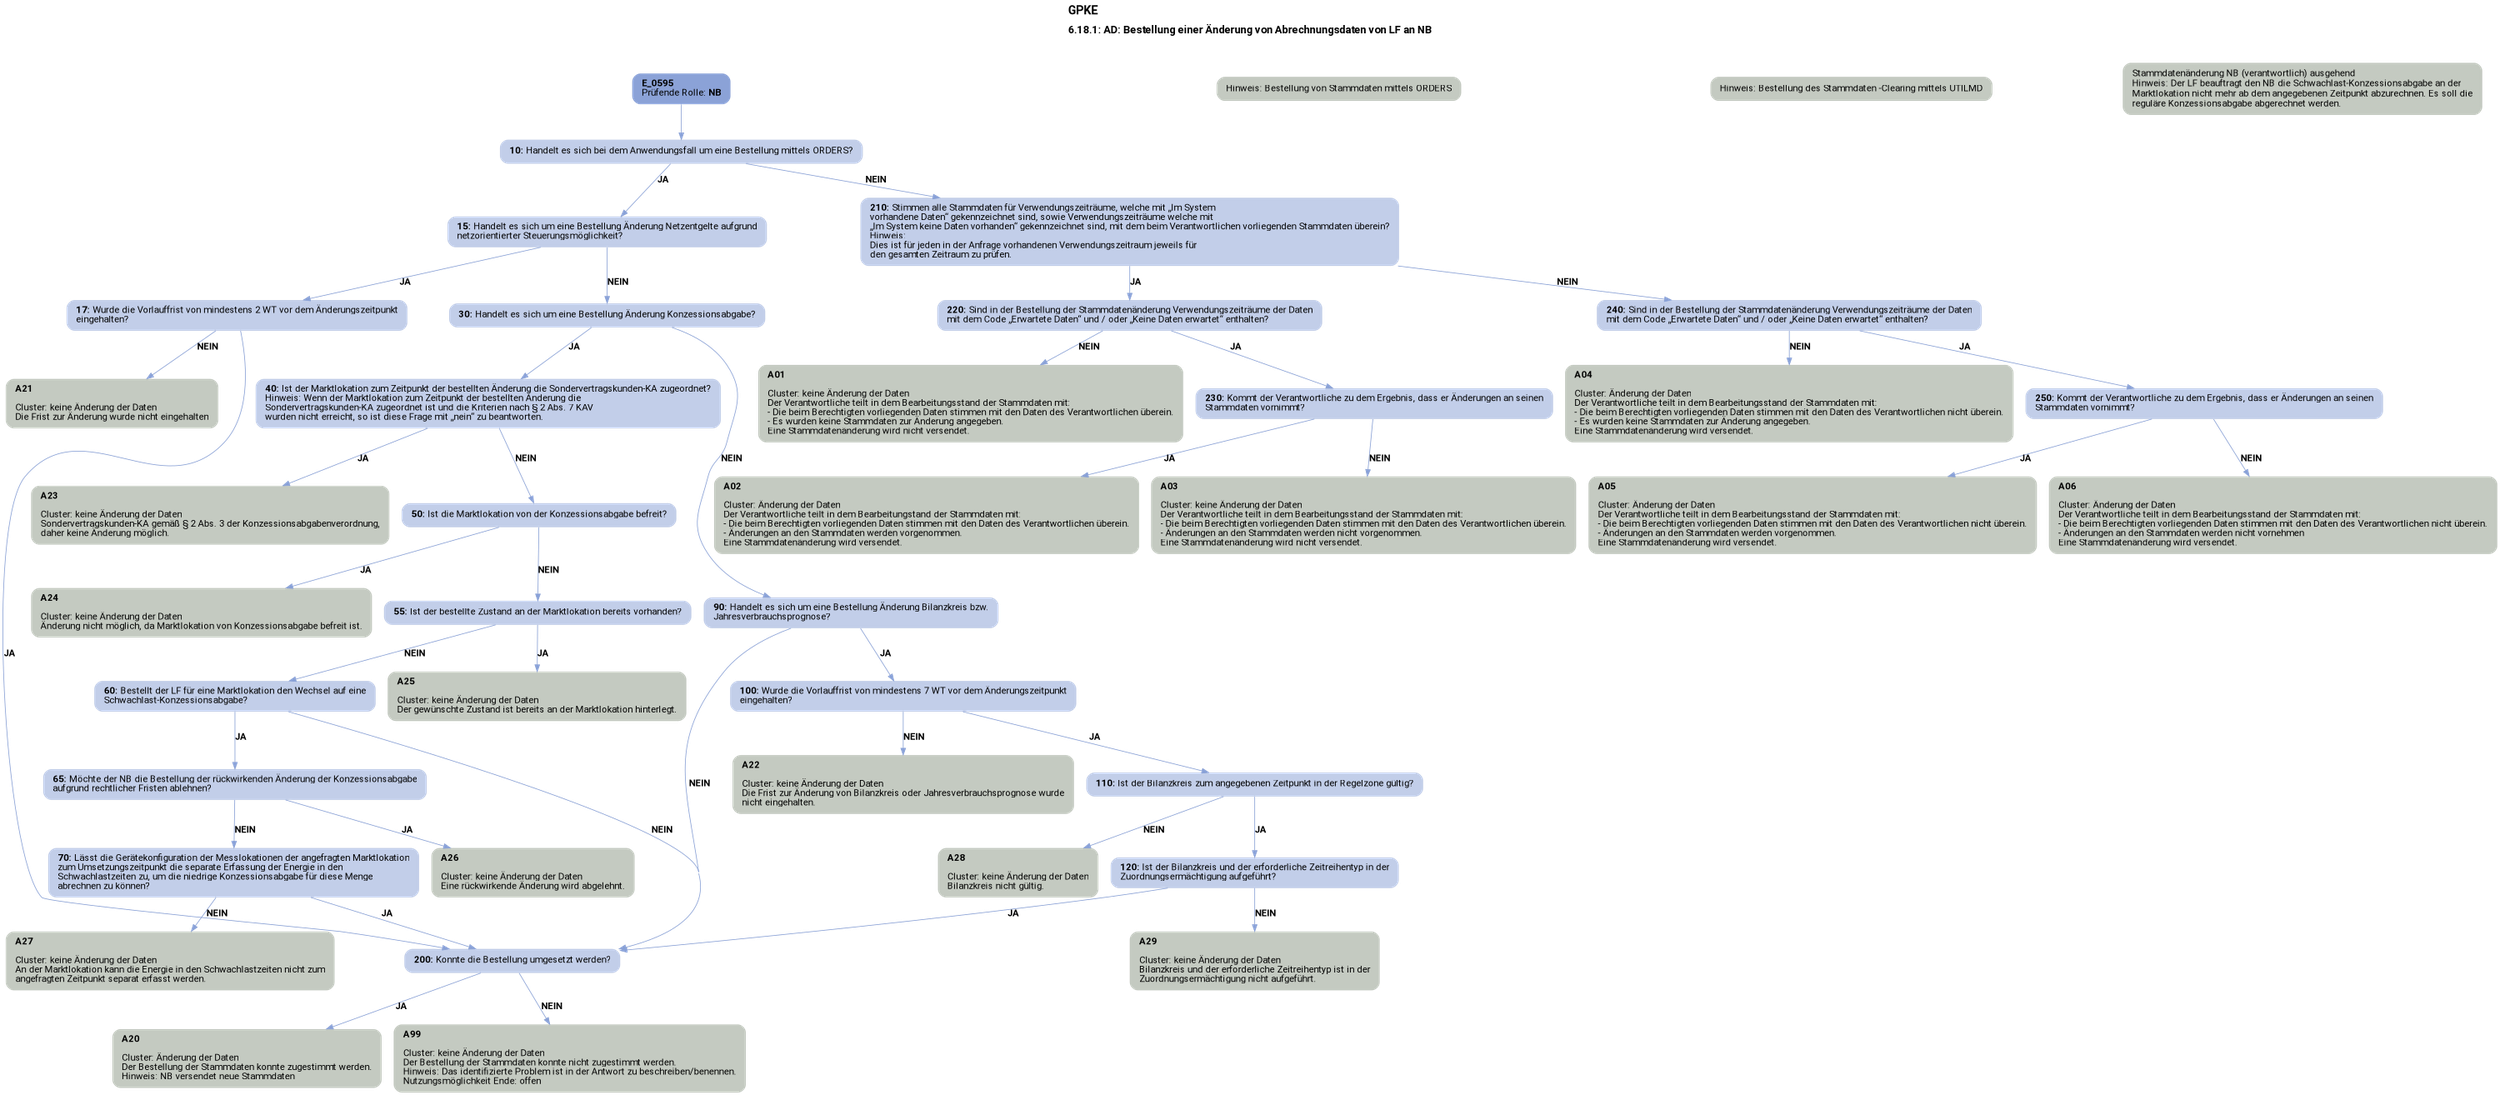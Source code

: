 digraph D {
    labelloc="t";
    label=<<B><FONT POINT-SIZE="18">GPKE</FONT></B><BR align="left"/><BR/><B><FONT POINT-SIZE="16">6.18.1: AD: Bestellung einer Änderung von Abrechnungsdaten von LF an NB</FONT></B><BR align="left"/><BR/><BR/><BR/>>;
    ratio="compress";
    concentrate=true;
    pack=true;
    rankdir=TB;
    packmode="array";
    size="20,20";
    fontsize=12;
    "Start" [margin="0.2,0.12", shape=box, style="filled,rounded", penwidth=0.0, fillcolor="#8ba2d7", label=<<B>E_0595</B><BR align="left"/><FONT>Prüfende Rolle: <B>NB</B></FONT><BR align="center"/>>, fontname="Roboto, sans-serif"];
    "10" [margin="0.2,0.12", shape=box, style="filled,rounded", penwidth=0.0, fillcolor="#c2cee9", label=<<B>10: </B>Handelt es sich bei dem Anwendungsfall um eine Bestellung mittels ORDERS?<BR align="left"/>>, fontname="Roboto, sans-serif"];
    "Hinweis: Bestellung von Stammdaten mittels ORDERS" [margin="0.2,0.12", shape=box, style="filled,rounded", penwidth=0.0, fillcolor="#c4cac1", label=<<FONT>Hinweis: Bestellung von Stammdaten mittels ORDERS<BR align="left"/></FONT>>, fontname="Roboto, sans-serif"];
    "Hinweis: Bestellung des Stammdaten -Clearing mittels UTILMD" [margin="0.2,0.12", shape=box, style="filled,rounded", penwidth=0.0, fillcolor="#c4cac1", label=<<FONT>Hinweis: Bestellung des Stammdaten -Clearing mittels UTILMD<BR align="left"/></FONT>>, fontname="Roboto, sans-serif"];
    "15" [margin="0.2,0.12", shape=box, style="filled,rounded", penwidth=0.0, fillcolor="#c2cee9", label=<<B>15: </B>Handelt es sich um eine Bestellung Änderung Netzentgelte aufgrund<BR align="left"/>netzorientierter Steuerungsmöglichkeit?<BR align="left"/>>, fontname="Roboto, sans-serif"];
    "17" [margin="0.2,0.12", shape=box, style="filled,rounded", penwidth=0.0, fillcolor="#c2cee9", label=<<B>17: </B>Wurde die Vorlauffrist von mindestens 2 WT vor dem Änderungszeitpunkt<BR align="left"/>eingehalten?<BR align="left"/>>, fontname="Roboto, sans-serif"];
    "A21" [margin="0.2,0.12", shape=box, style="filled,rounded", penwidth=0.0, fillcolor="#c4cac1", label=<<B>A21</B><BR align="left"/><BR align="left"/><FONT>Cluster: keine Änderung der Daten<BR align="left"/>Die Frist zur Änderung wurde nicht eingehalten<BR align="left"/></FONT>>, fontname="Roboto, sans-serif"];
    "30" [margin="0.2,0.12", shape=box, style="filled,rounded", penwidth=0.0, fillcolor="#c2cee9", label=<<B>30: </B>Handelt es sich um eine Bestellung Änderung Konzessionsabgabe?<BR align="left"/>>, fontname="Roboto, sans-serif"];
    "40" [margin="0.2,0.12", shape=box, style="filled,rounded", penwidth=0.0, fillcolor="#c2cee9", label=<<B>40: </B>Ist der Marktlokation zum Zeitpunkt der bestellten Änderung die Sondervertragskunden-KA zugeordnet?<BR align="left"/>Hinweis: Wenn der Marktlokation zum Zeitpunkt der bestellten Änderung die<BR align="left"/>Sondervertragskunden-KA zugeordnet ist und die Kriterien nach § 2 Abs. 7 KAV<BR align="left"/>wurden nicht erreicht, so ist diese Frage mit „nein“ zu beantworten.<BR align="left"/>>, fontname="Roboto, sans-serif"];
    "A23" [margin="0.2,0.12", shape=box, style="filled,rounded", penwidth=0.0, fillcolor="#c4cac1", label=<<B>A23</B><BR align="left"/><BR align="left"/><FONT>Cluster: keine Änderung der Daten<BR align="left"/>Sondervertragskunden-KA gemäß § 2 Abs. 3 der Konzessionsabgabenverordnung,<BR align="left"/>daher keine Änderung möglich.<BR align="left"/></FONT>>, fontname="Roboto, sans-serif"];
    "50" [margin="0.2,0.12", shape=box, style="filled,rounded", penwidth=0.0, fillcolor="#c2cee9", label=<<B>50: </B>Ist die Marktlokation von der Konzessionsabgabe befreit?<BR align="left"/>>, fontname="Roboto, sans-serif"];
    "A24" [margin="0.2,0.12", shape=box, style="filled,rounded", penwidth=0.0, fillcolor="#c4cac1", label=<<B>A24</B><BR align="left"/><BR align="left"/><FONT>Cluster: keine Änderung der Daten<BR align="left"/>Änderung nicht möglich, da Marktlokation von Konzessionsabgabe befreit ist.<BR align="left"/></FONT>>, fontname="Roboto, sans-serif"];
    "55" [margin="0.2,0.12", shape=box, style="filled,rounded", penwidth=0.0, fillcolor="#c2cee9", label=<<B>55: </B>Ist der bestellte Zustand an der Marktlokation bereits vorhanden?<BR align="left"/>>, fontname="Roboto, sans-serif"];
    "A25" [margin="0.2,0.12", shape=box, style="filled,rounded", penwidth=0.0, fillcolor="#c4cac1", label=<<B>A25</B><BR align="left"/><BR align="left"/><FONT>Cluster: keine Änderung der Daten<BR align="left"/>Der gewünschte Zustand ist bereits an der Marktlokation hinterlegt.<BR align="left"/></FONT>>, fontname="Roboto, sans-serif"];
    "60" [margin="0.2,0.12", shape=box, style="filled,rounded", penwidth=0.0, fillcolor="#c2cee9", label=<<B>60: </B>Bestellt der LF für eine Marktlokation den Wechsel auf eine<BR align="left"/>Schwachlast-Konzessionsabgabe?<BR align="left"/>>, fontname="Roboto, sans-serif"];
    "Stammdatenänderung NB (verantwortlich) ausgehend
Hinweis: Der LF beauftragt den NB die Schwachlast-Konzessionsabgabe an der Marktlokation nicht mehr ab dem angegebenen Zeitpunkt abzurechnen. Es soll die reguläre Konzessionsabgabe abgerechnet werden." [margin="0.2,0.12", shape=box, style="filled,rounded", penwidth=0.0, fillcolor="#c4cac1", label=<<FONT>Stammdatenänderung NB (verantwortlich) ausgehend<BR align="left"/>Hinweis: Der LF beauftragt den NB die Schwachlast-Konzessionsabgabe an der<BR align="left"/>Marktlokation nicht mehr ab dem angegebenen Zeitpunkt abzurechnen. Es soll die<BR align="left"/>reguläre Konzessionsabgabe abgerechnet werden.<BR align="left"/></FONT>>, fontname="Roboto, sans-serif"];
    "65" [margin="0.2,0.12", shape=box, style="filled,rounded", penwidth=0.0, fillcolor="#c2cee9", label=<<B>65: </B>Möchte der NB die Bestellung der rückwirkenden Änderung der Konzessionsabgabe<BR align="left"/>aufgrund rechtlicher Fristen ablehnen?<BR align="left"/>>, fontname="Roboto, sans-serif"];
    "A26" [margin="0.2,0.12", shape=box, style="filled,rounded", penwidth=0.0, fillcolor="#c4cac1", label=<<B>A26</B><BR align="left"/><BR align="left"/><FONT>Cluster: keine Änderung der Daten<BR align="left"/>Eine rückwirkende Änderung wird abgelehnt.<BR align="left"/></FONT>>, fontname="Roboto, sans-serif"];
    "70" [margin="0.2,0.12", shape=box, style="filled,rounded", penwidth=0.0, fillcolor="#c2cee9", label=<<B>70: </B>Lässt die Gerätekonfiguration der Messlokationen der angefragten Marktlokation<BR align="left"/>zum Umsetzungszeitpunkt die separate Erfassung der Energie in den<BR align="left"/>Schwachlastzeiten zu, um die niedrige Konzessionsabgabe für diese Menge<BR align="left"/>abrechnen zu können?<BR align="left"/>>, fontname="Roboto, sans-serif"];
    "A27" [margin="0.2,0.12", shape=box, style="filled,rounded", penwidth=0.0, fillcolor="#c4cac1", label=<<B>A27</B><BR align="left"/><BR align="left"/><FONT>Cluster: keine Änderung der Daten<BR align="left"/>An der Marktlokation kann die Energie in den Schwachlastzeiten nicht zum<BR align="left"/>angefragten Zeitpunkt separat erfasst werden.<BR align="left"/></FONT>>, fontname="Roboto, sans-serif"];
    "90" [margin="0.2,0.12", shape=box, style="filled,rounded", penwidth=0.0, fillcolor="#c2cee9", label=<<B>90: </B>Handelt es sich um eine Bestellung Änderung Bilanzkreis bzw.<BR align="left"/>Jahresverbrauchsprognose?<BR align="left"/>>, fontname="Roboto, sans-serif"];
    "100" [margin="0.2,0.12", shape=box, style="filled,rounded", penwidth=0.0, fillcolor="#c2cee9", label=<<B>100: </B>Wurde die Vorlauffrist von mindestens 7 WT vor dem Änderungszeitpunkt<BR align="left"/>eingehalten?<BR align="left"/>>, fontname="Roboto, sans-serif"];
    "A22" [margin="0.2,0.12", shape=box, style="filled,rounded", penwidth=0.0, fillcolor="#c4cac1", label=<<B>A22</B><BR align="left"/><BR align="left"/><FONT>Cluster: keine Änderung der Daten<BR align="left"/>Die Frist zur Änderung von Bilanzkreis oder Jahresverbrauchsprognose wurde<BR align="left"/>nicht eingehalten.<BR align="left"/></FONT>>, fontname="Roboto, sans-serif"];
    "110" [margin="0.2,0.12", shape=box, style="filled,rounded", penwidth=0.0, fillcolor="#c2cee9", label=<<B>110: </B>Ist der Bilanzkreis zum angegebenen Zeitpunkt in der Regelzone gültig?<BR align="left"/>>, fontname="Roboto, sans-serif"];
    "A28" [margin="0.2,0.12", shape=box, style="filled,rounded", penwidth=0.0, fillcolor="#c4cac1", label=<<B>A28</B><BR align="left"/><BR align="left"/><FONT>Cluster: keine Änderung der Daten<BR align="left"/>Bilanzkreis nicht gültig.<BR align="left"/></FONT>>, fontname="Roboto, sans-serif"];
    "120" [margin="0.2,0.12", shape=box, style="filled,rounded", penwidth=0.0, fillcolor="#c2cee9", label=<<B>120: </B>Ist der Bilanzkreis und der erforderliche Zeitreihentyp in der<BR align="left"/>Zuordnungsermächtigung aufgeführt?<BR align="left"/>>, fontname="Roboto, sans-serif"];
    "A29" [margin="0.2,0.12", shape=box, style="filled,rounded", penwidth=0.0, fillcolor="#c4cac1", label=<<B>A29</B><BR align="left"/><BR align="left"/><FONT>Cluster: keine Änderung der Daten<BR align="left"/>Bilanzkreis und der erforderliche Zeitreihentyp ist in der<BR align="left"/>Zuordnungsermächtigung nicht aufgeführt.<BR align="left"/></FONT>>, fontname="Roboto, sans-serif"];
    "200" [margin="0.2,0.12", shape=box, style="filled,rounded", penwidth=0.0, fillcolor="#c2cee9", label=<<B>200: </B>Konnte die Bestellung umgesetzt werden?<BR align="left"/>>, fontname="Roboto, sans-serif"];
    "A20" [margin="0.2,0.12", shape=box, style="filled,rounded", penwidth=0.0, fillcolor="#c4cac1", label=<<B>A20</B><BR align="left"/><BR align="left"/><FONT>Cluster: Änderung der Daten<BR align="left"/>Der Bestellung der Stammdaten konnte zugestimmt werden.<BR align="left"/>Hinweis: NB versendet neue Stammdaten<BR align="left"/></FONT>>, fontname="Roboto, sans-serif"];
    "A99" [margin="0.2,0.12", shape=box, style="filled,rounded", penwidth=0.0, fillcolor="#c4cac1", label=<<B>A99</B><BR align="left"/><BR align="left"/><FONT>Cluster: keine Änderung der Daten<BR align="left"/>Der Bestellung der Stammdaten konnte nicht zugestimmt werden.<BR align="left"/>Hinweis: Das identifizierte Problem ist in der Antwort zu beschreiben/benennen.<BR align="left"/>Nutzungsmöglichkeit Ende: offen<BR align="left"/></FONT>>, fontname="Roboto, sans-serif"];
    "210" [margin="0.2,0.12", shape=box, style="filled,rounded", penwidth=0.0, fillcolor="#c2cee9", label=<<B>210: </B>Stimmen alle Stammdaten für Verwendungszeiträume, welche mit „Im System<BR align="left"/>vorhandene Daten“ gekennzeichnet sind, sowie Verwendungszeiträume welche mit<BR align="left"/>„Im System keine Daten vorhanden“ gekennzeichnet sind, mit dem beim Verantwortlichen vorliegenden Stammdaten überein?<BR align="left"/>Hinweis:<BR align="left"/>Dies ist für jeden in der Anfrage vorhandenen Verwendungszeitraum jeweils für<BR align="left"/>den gesamten Zeitraum zu prüfen.<BR align="left"/>>, fontname="Roboto, sans-serif"];
    "220" [margin="0.2,0.12", shape=box, style="filled,rounded", penwidth=0.0, fillcolor="#c2cee9", label=<<B>220: </B>Sind in der Bestellung der Stammdatenänderung Verwendungszeiträume der Daten<BR align="left"/>mit dem Code „Erwartete Daten“ und / oder „Keine Daten erwartet“ enthalten?<BR align="left"/>>, fontname="Roboto, sans-serif"];
    "A01" [margin="0.2,0.12", shape=box, style="filled,rounded", penwidth=0.0, fillcolor="#c4cac1", label=<<B>A01</B><BR align="left"/><BR align="left"/><FONT>Cluster: keine Änderung der Daten<BR align="left"/>Der Verantwortliche teilt in dem Bearbeitungsstand der Stammdaten mit:<BR align="left"/>- Die beim Berechtigten vorliegenden Daten stimmen mit den Daten des Verantwortlichen überein.<BR align="left"/>- Es wurden keine Stammdaten zur Änderung angegeben.<BR align="left"/>Eine Stammdatenänderung wird nicht versendet.<BR align="left"/></FONT>>, fontname="Roboto, sans-serif"];
    "230" [margin="0.2,0.12", shape=box, style="filled,rounded", penwidth=0.0, fillcolor="#c2cee9", label=<<B>230: </B>Kommt der Verantwortliche zu dem Ergebnis, dass er Änderungen an seinen<BR align="left"/>Stammdaten vornimmt?<BR align="left"/>>, fontname="Roboto, sans-serif"];
    "A02" [margin="0.2,0.12", shape=box, style="filled,rounded", penwidth=0.0, fillcolor="#c4cac1", label=<<B>A02</B><BR align="left"/><BR align="left"/><FONT>Cluster: Änderung der Daten<BR align="left"/>Der Verantwortliche teilt in dem Bearbeitungstand der Stammdaten mit:<BR align="left"/>- Die beim Berechtigten vorliegenden Daten stimmen mit den Daten des Verantwortlichen überein.<BR align="left"/>- Änderungen an den Stammdaten werden vorgenommen.<BR align="left"/>Eine Stammdatenänderung wird versendet.<BR align="left"/></FONT>>, fontname="Roboto, sans-serif"];
    "A03" [margin="0.2,0.12", shape=box, style="filled,rounded", penwidth=0.0, fillcolor="#c4cac1", label=<<B>A03</B><BR align="left"/><BR align="left"/><FONT>Cluster: keine Änderung der Daten<BR align="left"/>Der Verantwortliche teilt in dem Bearbeitungsstand der Stammdaten mit:<BR align="left"/>- Die beim Berechtigten vorliegenden Daten stimmen mit den Daten des Verantwortlichen überein.<BR align="left"/>- Änderungen an den Stammdaten werden nicht vorgenommen.<BR align="left"/>Eine Stammdatenänderung wird nicht versendet.<BR align="left"/></FONT>>, fontname="Roboto, sans-serif"];
    "240" [margin="0.2,0.12", shape=box, style="filled,rounded", penwidth=0.0, fillcolor="#c2cee9", label=<<B>240: </B>Sind in der Bestellung der Stammdatenänderung Verwendungszeiträume der Daten<BR align="left"/>mit dem Code „Erwartete Daten“ und / oder „Keine Daten erwartet“ enthalten?<BR align="left"/>>, fontname="Roboto, sans-serif"];
    "A04" [margin="0.2,0.12", shape=box, style="filled,rounded", penwidth=0.0, fillcolor="#c4cac1", label=<<B>A04</B><BR align="left"/><BR align="left"/><FONT>Cluster: Änderung der Daten<BR align="left"/>Der Verantwortliche teilt in dem Bearbeitungsstand der Stammdaten mit:<BR align="left"/>- Die beim Berechtigten vorliegenden Daten stimmen mit den Daten des Verantwortlichen nicht überein.<BR align="left"/>- Es wurden keine Stammdaten zur Änderung angegeben.<BR align="left"/>Eine Stammdatenänderung wird versendet.<BR align="left"/></FONT>>, fontname="Roboto, sans-serif"];
    "250" [margin="0.2,0.12", shape=box, style="filled,rounded", penwidth=0.0, fillcolor="#c2cee9", label=<<B>250: </B>Kommt der Verantwortliche zu dem Ergebnis, dass er Änderungen an seinen<BR align="left"/>Stammdaten vornimmt?<BR align="left"/>>, fontname="Roboto, sans-serif"];
    "A05" [margin="0.2,0.12", shape=box, style="filled,rounded", penwidth=0.0, fillcolor="#c4cac1", label=<<B>A05</B><BR align="left"/><BR align="left"/><FONT>Cluster: Änderung der Daten<BR align="left"/>Der Verantwortliche teilt in dem Bearbeitungsstand der Stammdaten mit:<BR align="left"/>- Die beim Berechtigten vorliegenden Daten stimmen mit den Daten des Verantwortlichen nicht überein.<BR align="left"/>- Änderungen an den Stammdaten werden vorgenommen.<BR align="left"/>Eine Stammdatenänderung wird versendet.<BR align="left"/></FONT>>, fontname="Roboto, sans-serif"];
    "A06" [margin="0.2,0.12", shape=box, style="filled,rounded", penwidth=0.0, fillcolor="#c4cac1", label=<<B>A06</B><BR align="left"/><BR align="left"/><FONT>Cluster: Änderung der Daten<BR align="left"/>Der Verantwortliche teilt in dem Bearbeitungsstand der Stammdaten mit:<BR align="left"/>- Die beim Berechtigten vorliegenden Daten stimmen mit den Daten des Verantwortlichen nicht überein.<BR align="left"/>- Änderungen an den Stammdaten werden nicht vornehmen<BR align="left"/>Eine Stammdatenänderung wird versendet.<BR align="left"/></FONT>>, fontname="Roboto, sans-serif"];

    "Start" -> "10" [color="#88a0d6"];
    "10" -> "15" [label=<<B>JA</B>>, color="#88a0d6", fontname="Roboto, sans-serif"];
    "10" -> "210" [label=<<B>NEIN</B>>, color="#88a0d6", fontname="Roboto, sans-serif"];
    "15" -> "17" [label=<<B>JA</B>>, color="#88a0d6", fontname="Roboto, sans-serif"];
    "15" -> "30" [label=<<B>NEIN</B>>, color="#88a0d6", fontname="Roboto, sans-serif"];
    "17" -> "A21" [label=<<B>NEIN</B>>, color="#88a0d6", fontname="Roboto, sans-serif"];
    "17" -> "200" [label=<<B>JA</B>>, color="#88a0d6", fontname="Roboto, sans-serif"];
    "30" -> "40" [label=<<B>JA</B>>, color="#88a0d6", fontname="Roboto, sans-serif"];
    "30" -> "90" [label=<<B>NEIN</B>>, color="#88a0d6", fontname="Roboto, sans-serif"];
    "40" -> "A23" [label=<<B>JA</B>>, color="#88a0d6", fontname="Roboto, sans-serif"];
    "40" -> "50" [label=<<B>NEIN</B>>, color="#88a0d6", fontname="Roboto, sans-serif"];
    "50" -> "A24" [label=<<B>JA</B>>, color="#88a0d6", fontname="Roboto, sans-serif"];
    "50" -> "55" [label=<<B>NEIN</B>>, color="#88a0d6", fontname="Roboto, sans-serif"];
    "55" -> "A25" [label=<<B>JA</B>>, color="#88a0d6", fontname="Roboto, sans-serif"];
    "55" -> "60" [label=<<B>NEIN</B>>, color="#88a0d6", fontname="Roboto, sans-serif"];
    "60" -> "200" [label=<<B>NEIN</B>>, color="#88a0d6", fontname="Roboto, sans-serif"];
    "60" -> "65" [label=<<B>JA</B>>, color="#88a0d6", fontname="Roboto, sans-serif"];
    "65" -> "A26" [label=<<B>JA</B>>, color="#88a0d6", fontname="Roboto, sans-serif"];
    "65" -> "70" [label=<<B>NEIN</B>>, color="#88a0d6", fontname="Roboto, sans-serif"];
    "70" -> "A27" [label=<<B>NEIN</B>>, color="#88a0d6", fontname="Roboto, sans-serif"];
    "70" -> "200" [label=<<B>JA</B>>, color="#88a0d6", fontname="Roboto, sans-serif"];
    "90" -> "100" [label=<<B>JA</B>>, color="#88a0d6", fontname="Roboto, sans-serif"];
    "90" -> "200" [label=<<B>NEIN</B>>, color="#88a0d6", fontname="Roboto, sans-serif"];
    "100" -> "A22" [label=<<B>NEIN</B>>, color="#88a0d6", fontname="Roboto, sans-serif"];
    "100" -> "110" [label=<<B>JA</B>>, color="#88a0d6", fontname="Roboto, sans-serif"];
    "110" -> "120" [label=<<B>JA</B>>, color="#88a0d6", fontname="Roboto, sans-serif"];
    "110" -> "A28" [label=<<B>NEIN</B>>, color="#88a0d6", fontname="Roboto, sans-serif"];
    "120" -> "200" [label=<<B>JA</B>>, color="#88a0d6", fontname="Roboto, sans-serif"];
    "120" -> "A29" [label=<<B>NEIN</B>>, color="#88a0d6", fontname="Roboto, sans-serif"];
    "200" -> "A20" [label=<<B>JA</B>>, color="#88a0d6", fontname="Roboto, sans-serif"];
    "200" -> "A99" [label=<<B>NEIN</B>>, color="#88a0d6", fontname="Roboto, sans-serif"];
    "210" -> "220" [label=<<B>JA</B>>, color="#88a0d6", fontname="Roboto, sans-serif"];
    "210" -> "240" [label=<<B>NEIN</B>>, color="#88a0d6", fontname="Roboto, sans-serif"];
    "220" -> "A01" [label=<<B>NEIN</B>>, color="#88a0d6", fontname="Roboto, sans-serif"];
    "220" -> "230" [label=<<B>JA</B>>, color="#88a0d6", fontname="Roboto, sans-serif"];
    "230" -> "A02" [label=<<B>JA</B>>, color="#88a0d6", fontname="Roboto, sans-serif"];
    "230" -> "A03" [label=<<B>NEIN</B>>, color="#88a0d6", fontname="Roboto, sans-serif"];
    "240" -> "A04" [label=<<B>NEIN</B>>, color="#88a0d6", fontname="Roboto, sans-serif"];
    "240" -> "250" [label=<<B>JA</B>>, color="#88a0d6", fontname="Roboto, sans-serif"];
    "250" -> "A05" [label=<<B>JA</B>>, color="#88a0d6", fontname="Roboto, sans-serif"];
    "250" -> "A06" [label=<<B>NEIN</B>>, color="#88a0d6", fontname="Roboto, sans-serif"];

    bgcolor="transparent";
fontname="Roboto, sans-serif";
}